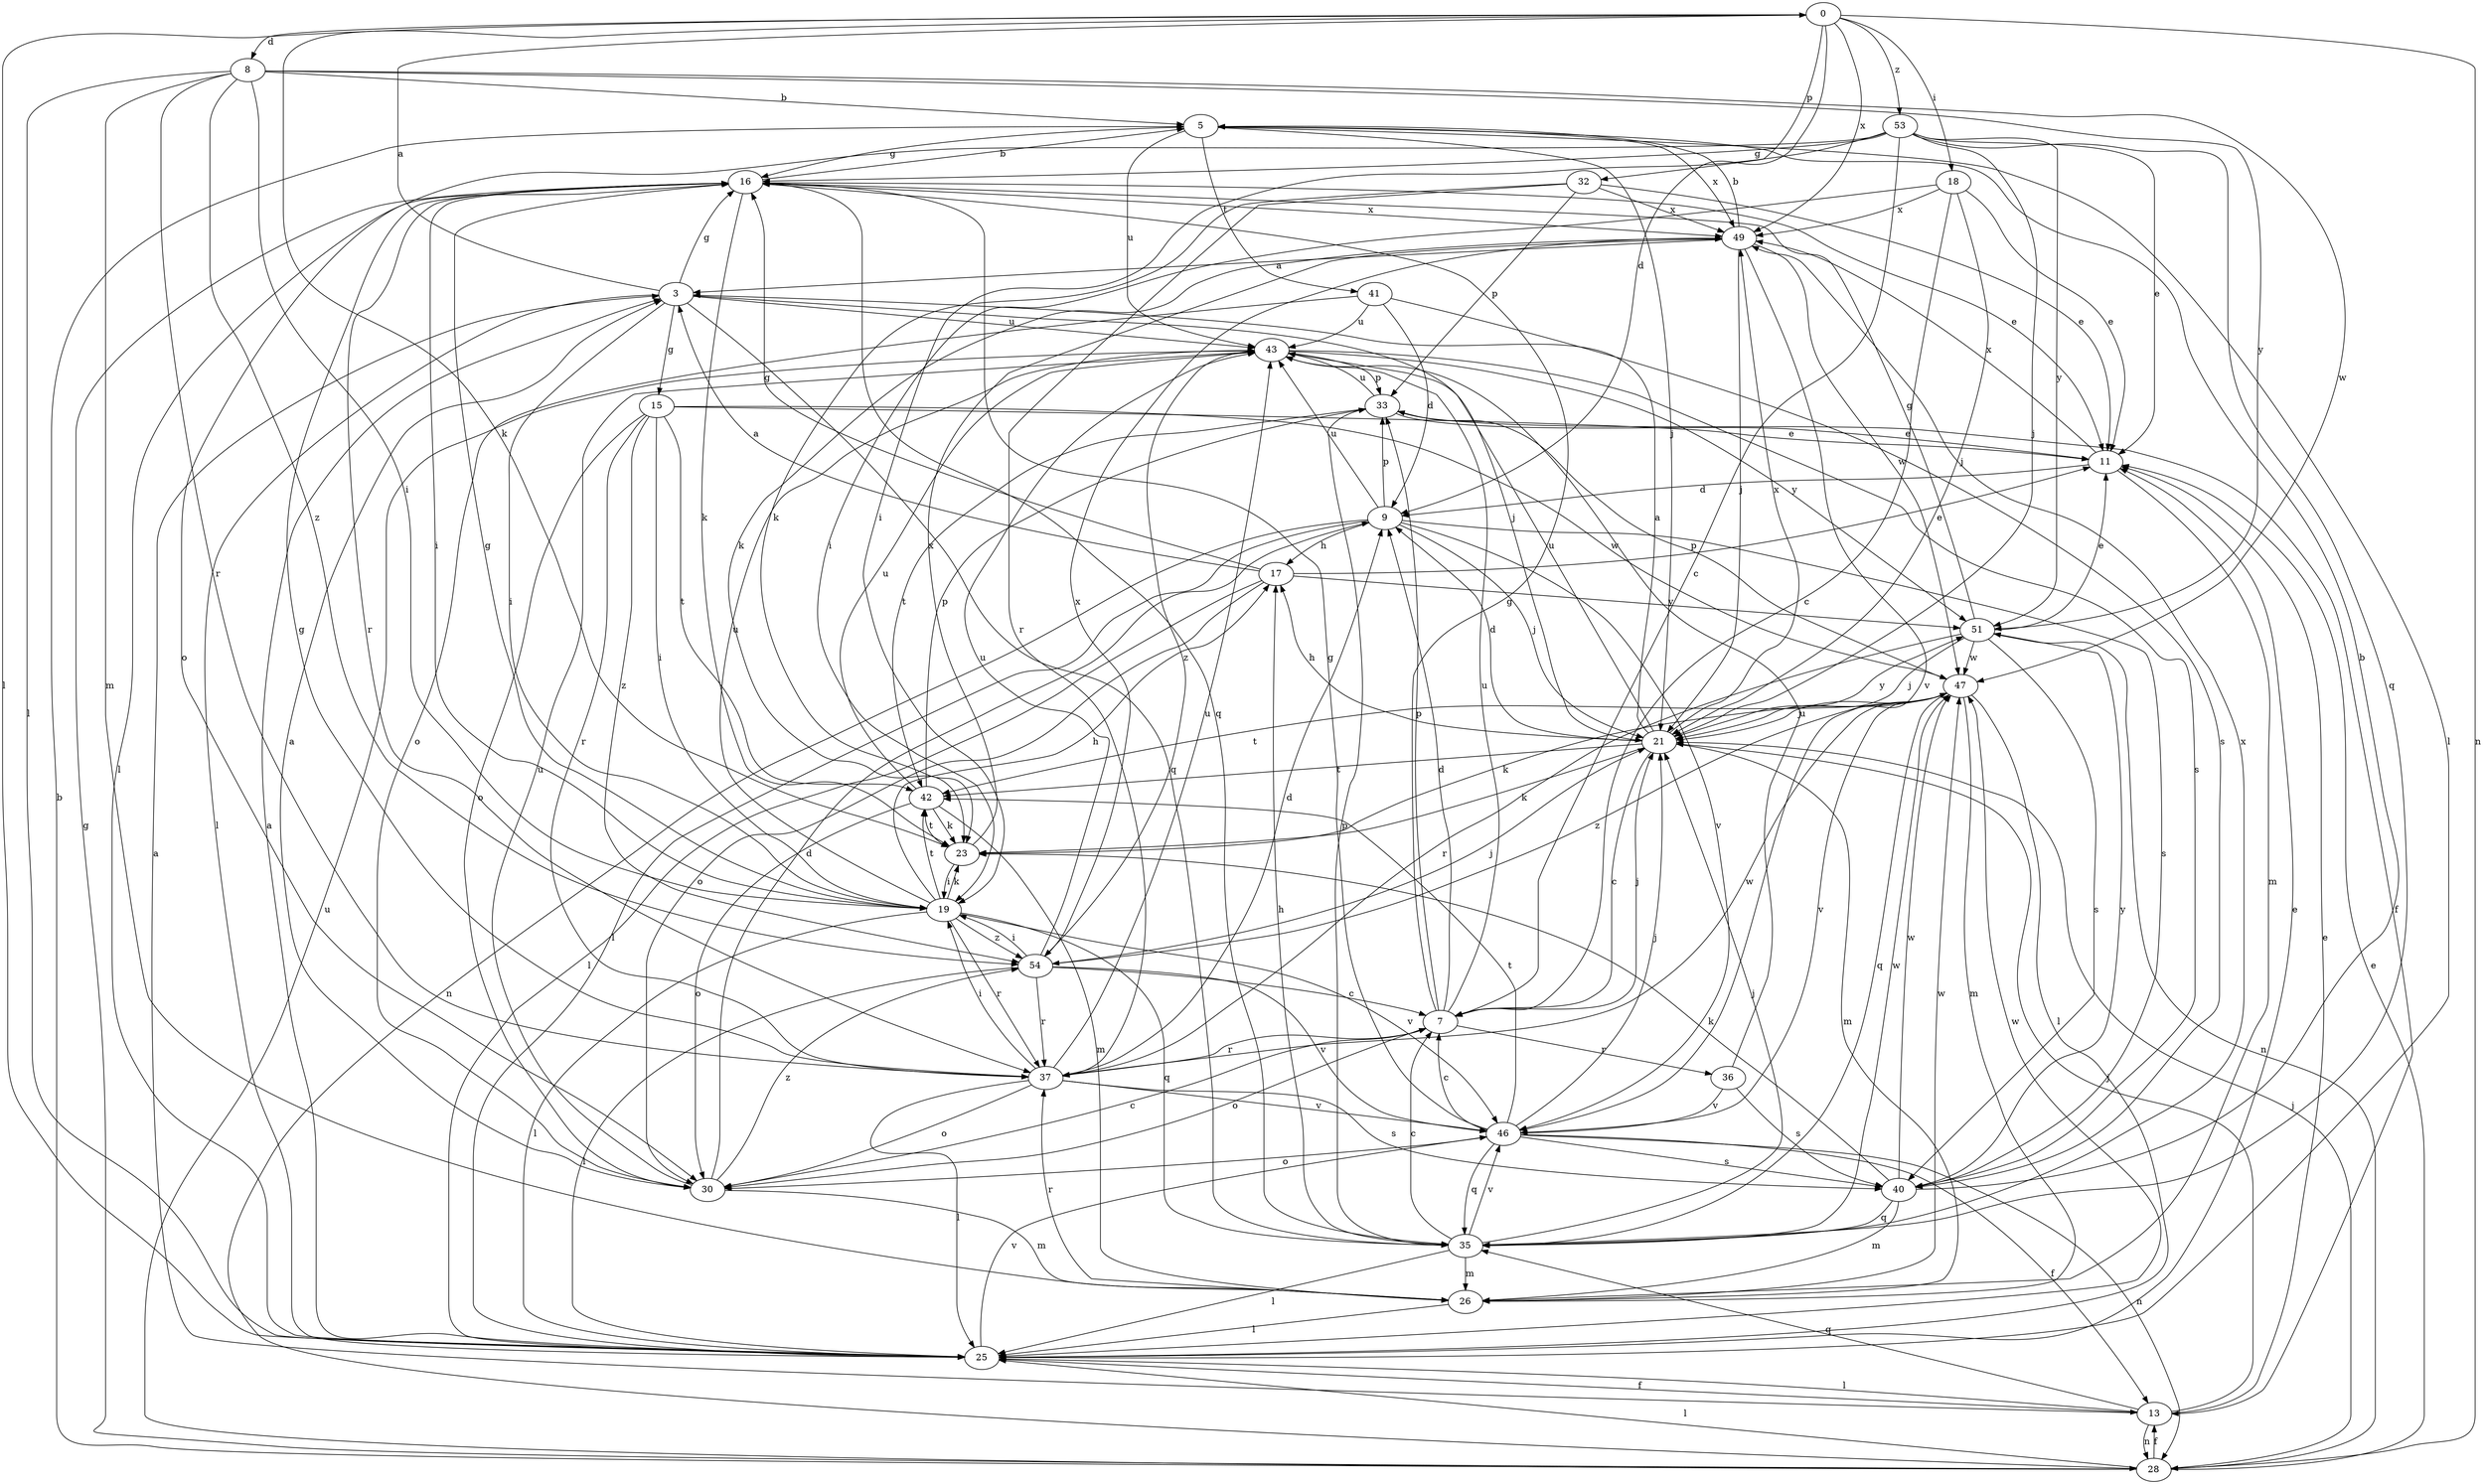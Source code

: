 strict digraph  {
0;
3;
5;
7;
8;
9;
11;
13;
15;
16;
17;
18;
19;
21;
23;
25;
26;
28;
30;
32;
33;
35;
36;
37;
40;
41;
42;
43;
46;
47;
49;
51;
53;
54;
0 -> 8  [label=d];
0 -> 9  [label=d];
0 -> 18  [label=i];
0 -> 23  [label=k];
0 -> 25  [label=l];
0 -> 28  [label=n];
0 -> 32  [label=p];
0 -> 49  [label=x];
0 -> 53  [label=z];
3 -> 0  [label=a];
3 -> 15  [label=g];
3 -> 16  [label=g];
3 -> 19  [label=i];
3 -> 21  [label=j];
3 -> 25  [label=l];
3 -> 35  [label=q];
3 -> 43  [label=u];
5 -> 16  [label=g];
5 -> 21  [label=j];
5 -> 25  [label=l];
5 -> 41  [label=t];
5 -> 43  [label=u];
5 -> 49  [label=x];
7 -> 9  [label=d];
7 -> 16  [label=g];
7 -> 21  [label=j];
7 -> 30  [label=o];
7 -> 33  [label=p];
7 -> 36  [label=r];
7 -> 37  [label=r];
7 -> 43  [label=u];
8 -> 5  [label=b];
8 -> 19  [label=i];
8 -> 25  [label=l];
8 -> 26  [label=m];
8 -> 37  [label=r];
8 -> 47  [label=w];
8 -> 51  [label=y];
8 -> 54  [label=z];
9 -> 17  [label=h];
9 -> 21  [label=j];
9 -> 25  [label=l];
9 -> 28  [label=n];
9 -> 33  [label=p];
9 -> 40  [label=s];
9 -> 43  [label=u];
9 -> 46  [label=v];
11 -> 9  [label=d];
11 -> 26  [label=m];
11 -> 49  [label=x];
13 -> 3  [label=a];
13 -> 11  [label=e];
13 -> 21  [label=j];
13 -> 25  [label=l];
13 -> 28  [label=n];
13 -> 35  [label=q];
15 -> 11  [label=e];
15 -> 19  [label=i];
15 -> 30  [label=o];
15 -> 37  [label=r];
15 -> 42  [label=t];
15 -> 47  [label=w];
15 -> 54  [label=z];
16 -> 5  [label=b];
16 -> 11  [label=e];
16 -> 19  [label=i];
16 -> 23  [label=k];
16 -> 25  [label=l];
16 -> 35  [label=q];
16 -> 37  [label=r];
16 -> 49  [label=x];
17 -> 3  [label=a];
17 -> 11  [label=e];
17 -> 16  [label=g];
17 -> 25  [label=l];
17 -> 30  [label=o];
17 -> 51  [label=y];
18 -> 7  [label=c];
18 -> 11  [label=e];
18 -> 19  [label=i];
18 -> 21  [label=j];
18 -> 49  [label=x];
19 -> 16  [label=g];
19 -> 17  [label=h];
19 -> 23  [label=k];
19 -> 25  [label=l];
19 -> 35  [label=q];
19 -> 37  [label=r];
19 -> 42  [label=t];
19 -> 43  [label=u];
19 -> 46  [label=v];
19 -> 54  [label=z];
21 -> 3  [label=a];
21 -> 7  [label=c];
21 -> 9  [label=d];
21 -> 17  [label=h];
21 -> 23  [label=k];
21 -> 26  [label=m];
21 -> 42  [label=t];
21 -> 43  [label=u];
21 -> 49  [label=x];
21 -> 51  [label=y];
23 -> 19  [label=i];
23 -> 42  [label=t];
23 -> 49  [label=x];
25 -> 3  [label=a];
25 -> 11  [label=e];
25 -> 13  [label=f];
25 -> 46  [label=v];
25 -> 47  [label=w];
26 -> 25  [label=l];
26 -> 37  [label=r];
26 -> 47  [label=w];
28 -> 5  [label=b];
28 -> 11  [label=e];
28 -> 13  [label=f];
28 -> 16  [label=g];
28 -> 21  [label=j];
28 -> 25  [label=l];
28 -> 43  [label=u];
30 -> 3  [label=a];
30 -> 7  [label=c];
30 -> 9  [label=d];
30 -> 26  [label=m];
30 -> 43  [label=u];
30 -> 54  [label=z];
32 -> 11  [label=e];
32 -> 23  [label=k];
32 -> 33  [label=p];
32 -> 37  [label=r];
32 -> 49  [label=x];
33 -> 11  [label=e];
33 -> 13  [label=f];
33 -> 42  [label=t];
33 -> 43  [label=u];
35 -> 7  [label=c];
35 -> 17  [label=h];
35 -> 21  [label=j];
35 -> 25  [label=l];
35 -> 26  [label=m];
35 -> 33  [label=p];
35 -> 46  [label=v];
35 -> 47  [label=w];
35 -> 49  [label=x];
36 -> 40  [label=s];
36 -> 43  [label=u];
36 -> 46  [label=v];
37 -> 9  [label=d];
37 -> 16  [label=g];
37 -> 19  [label=i];
37 -> 25  [label=l];
37 -> 30  [label=o];
37 -> 40  [label=s];
37 -> 43  [label=u];
37 -> 46  [label=v];
37 -> 47  [label=w];
40 -> 5  [label=b];
40 -> 23  [label=k];
40 -> 26  [label=m];
40 -> 35  [label=q];
40 -> 47  [label=w];
40 -> 51  [label=y];
41 -> 9  [label=d];
41 -> 30  [label=o];
41 -> 40  [label=s];
41 -> 43  [label=u];
42 -> 23  [label=k];
42 -> 26  [label=m];
42 -> 30  [label=o];
42 -> 33  [label=p];
42 -> 43  [label=u];
43 -> 33  [label=p];
43 -> 40  [label=s];
43 -> 51  [label=y];
43 -> 54  [label=z];
46 -> 7  [label=c];
46 -> 13  [label=f];
46 -> 16  [label=g];
46 -> 21  [label=j];
46 -> 28  [label=n];
46 -> 30  [label=o];
46 -> 35  [label=q];
46 -> 40  [label=s];
46 -> 42  [label=t];
47 -> 21  [label=j];
47 -> 23  [label=k];
47 -> 25  [label=l];
47 -> 26  [label=m];
47 -> 33  [label=p];
47 -> 35  [label=q];
47 -> 42  [label=t];
47 -> 46  [label=v];
47 -> 54  [label=z];
49 -> 3  [label=a];
49 -> 5  [label=b];
49 -> 21  [label=j];
49 -> 23  [label=k];
49 -> 46  [label=v];
49 -> 47  [label=w];
51 -> 11  [label=e];
51 -> 16  [label=g];
51 -> 21  [label=j];
51 -> 28  [label=n];
51 -> 37  [label=r];
51 -> 40  [label=s];
51 -> 47  [label=w];
53 -> 7  [label=c];
53 -> 11  [label=e];
53 -> 16  [label=g];
53 -> 19  [label=i];
53 -> 21  [label=j];
53 -> 30  [label=o];
53 -> 35  [label=q];
53 -> 51  [label=y];
54 -> 7  [label=c];
54 -> 19  [label=i];
54 -> 21  [label=j];
54 -> 25  [label=l];
54 -> 37  [label=r];
54 -> 43  [label=u];
54 -> 46  [label=v];
54 -> 49  [label=x];
}
